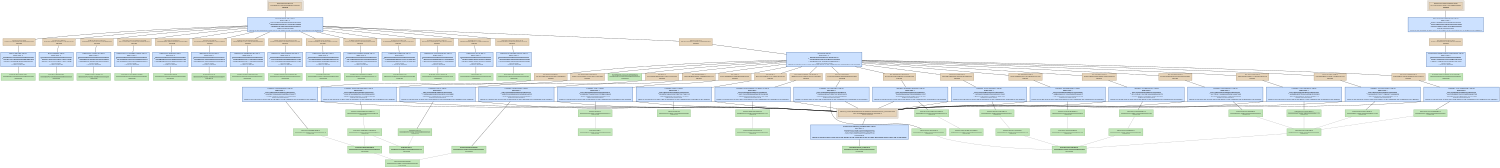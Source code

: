 digraph iNetSim {
   size = "10.000000,8.500000";
   concentrate = false;

   node [ shape = box, style = filled, color = "0.3 0.5 0.6", fillcolor = "0.3 0.2 0.9", fontname = "Monaco", fontsize = "9" ];
   n00001 [ label = "Release/iNetSim.app\n7b29fbf576c2f3878a4386b6570ae052\nMissing", color = "0.1 0.5 0.5", fillcolor = "0.1 0.2 0.9", peripheries = 3 ];
   n00002 [ label = "Contents/Info.plist\n6ec83c726f0e8bbf26d5e9dc8bbcc4f8\nMissing", color = "0.1 0.5 0.5", fillcolor = "0.1 0.2 0.9" ];
   n00003 [ label = "iNetSim.build/Info.plist\n000000004370696600000000000009ae\nUpToDate" ];
   n00004 [ label = "Contents/PkgInfo\nbaf32f71df7b7673cb95217dce718686\nMissing", color = "0.1 0.5 0.5", fillcolor = "0.1 0.2 0.9" ];
   n00005 [ label = "iNetSim.build/PkgInfo\n00000000437069660000000000000008\nUpToDate" ];
   n00006 [ label = "English.lproj/Credits.rtf\n08e8dbe5a1f3a5dc63063c45f04f9a97\nMissing", color = "0.1 0.5 0.5", fillcolor = "0.1 0.2 0.9" ];
   n00007 [ label = "English.lproj/Credits.rtf\n00000000437068a1000000000000026f\nUpToDate" ];
   n00008 [ label = "Resources/Accessibility.strings\ne91a2ad86f5413b704209a8b905e03c7\nMissing", color = "0.1 0.5 0.5", fillcolor = "0.1 0.2 0.9" ];
   n00009 [ label = "iNetSim/Accessibility.strings\n00000000437068a1000000000000004b\nUpToDate" ];
   n00010 [ label = "Resources/Router.tif\n286dd4bde95a9d19c98db92ce88919b0\nMissing", color = "0.1 0.5 0.5", fillcolor = "0.1 0.2 0.9" ];
   n00011 [ label = "iNetSim/Router.tif\n00000000437068a10000000000006dbc\nUpToDate" ];
   n00012 [ label = "Resources/Hub.tif\n4a2b0d4390108670ebba5cc956ad5e73\nMissing", color = "0.1 0.5 0.5", fillcolor = "0.1 0.2 0.9" ];
   n00013 [ label = "iNetSim/Hub.tif\n00000000437068a10000000000006d34\nUpToDate" ];
   n00014 [ label = "English.lproj/MainMenu.nib\n59090feeb96629a17f1d03d00944f4de\nMissing", color = "0.1 0.5 0.5", fillcolor = "0.1 0.2 0.9" ];
   n00015 [ label = "English.lproj/MainMenu.nib\n00000000437068a100000000000000cc\nUpToDate" ];
   n00016 [ label = "English.lproj/MyDocument.nib\n27cf725b594de2ab2db3bad8c5e15d44\nMissing", color = "0.1 0.5 0.5", fillcolor = "0.1 0.2 0.9" ];
   n00017 [ label = "English.lproj/MyDocument.nib\n00000000437068a100000000000000cc\nUpToDate" ];
   n00018 [ label = "Resources/Info.plist\n6e1fd238bbb92c8cdb8a869fb6643781\nMissing", color = "0.1 0.5 0.5", fillcolor = "0.1 0.2 0.9" ];
   n00019 [ label = "iNetSim/Info.plist\n00000000437068a100000000000009e6\nUpToDate" ];
   n00020 [ label = "English.lproj/InfoPlist.strings\n66c72a2ab0abcc6ad72995f64e42d295\nMissing", color = "0.1 0.5 0.5", fillcolor = "0.1 0.2 0.9" ];
   n00021 [ label = "English.lproj/InfoPlist.strings\n00000000437068a1000000000000011c\nUpToDate" ];
   n00022 [ label = "Resources/Switch.tif\n419beed893e4bb20c1424310c22bc560\nMissing", color = "0.1 0.5 0.5", fillcolor = "0.1 0.2 0.9" ];
   n00023 [ label = "iNetSim/Switch.tif\n00000000437068a10000000000006d68\nUpToDate" ];
   n00024 [ label = "Resources/About Panel.tif\n40b74a566dced8f84507917a685ba84c\nMissing", color = "0.1 0.5 0.5", fillcolor = "0.1 0.2 0.9" ];
   n00025 [ label = "iNetSim/About Panel.tif\n00000000437068a10000000000067938\nUpToDate" ];
   n00026 [ label = "Resources/PC.tif\n38f45f378dd97fe082153fb591fbdce4\nMissing", color = "0.1 0.5 0.5", fillcolor = "0.1 0.2 0.9" ];
   n00027 [ label = "iNetSim/PC.tif\n00000000437068a10000000000006d44\nUpToDate" ];
   n00028 [ label = "Resources/iNetSimIcon.icns\na736bf25db6018b9c0b30d3bc025060e\nMissing", color = "0.1 0.5 0.5", fillcolor = "0.1 0.2 0.9" ];
   n00029 [ label = "iNetSim/iNetSimIcon.icns\n00000000437068a1000000000000eac6\nUpToDate" ];
   n00030 [ label = "ppc/MyDocument-22CFB493.o\n4dbe056bc50256465070c00196f7ffa2\nMissing", color = "0.1 0.5 0.5", fillcolor = "0.1 0.2 0.9" ];
   n00031 [ label = "iNetSim/iNetSim_Prefix.pch\n00000000437068a10000000000000091\nUpToDate" ];
   n00032 [ label = "iNetSim_Prefix-diyupvsatonpmzcbatgmcchoioas/iNetSim_Prefix.pch.gch\n296f1a2eaadd6bc8fb8a2e7fe89aac76\nDepsUpdated", color = "0.1 0.5 0.5", fillcolor = "0.1 0.2 0.9", peripheries = 3 ];
   n00033 [ label = "iNetSim/MyDocument.m\n00000000437068a10000000000001d72\nUpToDate" ];
   n00034 [ label = "ppc/DeviceView.o\n1d95cd4d484080f0c249fd9d43ae6277\nMissing", color = "0.1 0.5 0.5", fillcolor = "0.1 0.2 0.9" ];
   n00035 [ label = "iNetSim/DeviceView.m\n00000000437068a10000000000000e6a\nUpToDate" ];
   n00036 [ label = "ppc/TopologyView.o\n77c3ca798b29e7e5f2b7f9c1a96ee882\nMissing", color = "0.1 0.5 0.5", fillcolor = "0.1 0.2 0.9" ];
   n00037 [ label = "iNetSim/TopologyView.m\n00000000437068a1000000000000227d\nUpToDate" ];
   n00038 [ label = "ppc/TopologyController.o\n0a0501508a76dd12a7417282c39024d3\nMissing", color = "0.1 0.5 0.5", fillcolor = "0.1 0.2 0.9" ];
   n00039 [ label = "iNetSim/TopologyController.m\n00000000437068a10000000000006c06\nUpToDate" ];
   n00040 [ label = "ppc/main.o\n9ba1a5b2bfeb6152cc5fb951ff796c97\nMissing", color = "0.1 0.5 0.5", fillcolor = "0.1 0.2 0.9" ];
   n00041 [ label = "iNetSim/main.m\n00000000437068a100000000000000ff\nUpToDate" ];
   n00042 [ label = "ppc/MyDocument.mom\n9660517bd8f4c9354379adb7c6d7909f\nMissing", color = "0.1 0.5 0.5", fillcolor = "0.1 0.2 0.9" ];
   n00043 [ label = "iNetSim/MyDocument.xcdatamodel\n00000000437068a100000000000000aa\nUpToDate" ];
   n00044 [ label = "Resources/MyDocument.mom\n052327c83a67186b11ce5394f870b445\nMissing", color = "0.1 0.5 0.5", fillcolor = "0.1 0.2 0.9", peripheries = 3 ];
   n00045 [ label = "ppc/Link.o\na5f2c9f8dd49000afb8df9a4ad970995\nMissing", color = "0.1 0.5 0.5", fillcolor = "0.1 0.2 0.9" ];
   n00046 [ label = "iNetSim/Link.m\n00000000437068a100000000000001cc\nUpToDate" ];
   n00047 [ label = "ppc/Port.o\nea32848414fb68cd4e274ce32ca89386\nMissing", color = "0.1 0.5 0.5", fillcolor = "0.1 0.2 0.9" ];
   n00048 [ label = "iNetSim/Port.m\n00000000437068a100000000000005cc\nUpToDate" ];
   n00049 [ label = "ppc/TerminalController.o\ndce22ad5039fe3af40a6c5c4347b10f0\nMissing", color = "0.1 0.5 0.5", fillcolor = "0.1 0.2 0.9" ];
   n00050 [ label = "iNetSim/TerminalController.m\n00000000437068a1000000000000207e\nUpToDate" ];
   n00051 [ label = "ppc/OSController.o\n32643e83f8999c8748f9bf90868ab88c\nMissing", color = "0.1 0.5 0.5", fillcolor = "0.1 0.2 0.9" ];
   n00052 [ label = "iNetSim/OSController.m\n00000000437068a10000000000002a05\nUpToDate" ];
   n00053 [ label = "ppc/TerminalView.o\n14bf1398490c7e5cc4270080eb1001a8\nMissing", color = "0.1 0.5 0.5", fillcolor = "0.1 0.2 0.9" ];
   n00054 [ label = "iNetSim/TerminalView.m\n00000000437068a100000000000009c4\nUpToDate" ];
   n00055 [ label = "ppc/IOSController.o\nafb7c89a505afb5c12cad7f33dab7778\nMissing", color = "0.1 0.5 0.5", fillcolor = "0.1 0.2 0.9" ];
   n00056 [ label = "iNetSim/IOSController.m\n00000000437068a1000000000000617d\nUpToDate" ];
   n00057 [ label = "ppc/DOSController.o\n3a0044ccde468e01896ab29f7abb1e92\nMissing", color = "0.1 0.5 0.5", fillcolor = "0.1 0.2 0.9" ];
   n00058 [ label = "iNetSim/DOSController.m\n00000000437068a10000000000004d79\nUpToDate" ];
   n00059 [ label = "ppc/IOSLineConfig.o\n2a078cf6ffd4231883c2260ea6741f75\nMissing", color = "0.1 0.5 0.5", fillcolor = "0.1 0.2 0.9" ];
   n00060 [ label = "iNetSim/IOSLineConfig.m\n00000000437068a1000000000000109d\nUpToDate" ];
   n00061 [ label = "ppc/OSSimulation.o\n497b077a88b14482ed8e10ed31d84583\nMissing", color = "0.1 0.5 0.5", fillcolor = "0.1 0.2 0.9" ];
   n00062 [ label = "iNetSim/OSSimulation.m\n00000000437068a1000000000000c23b\nUpToDate" ];
   n00063 [ label = "ppc/IOSConfigMode.o\n6d50bd43316b7d2ba9a0f1f67631dd15\nMissing", color = "0.1 0.5 0.5", fillcolor = "0.1 0.2 0.9" ];
   n00064 [ label = "iNetSim/IOSConfigMode.m\n00000000437068a10000000000000bff\nUpToDate" ];
   n00065 [ label = "ppc/IOSPrivMode.o\n6378ece6f8c98d20b178a59ea6f2d563\nMissing", color = "0.1 0.5 0.5", fillcolor = "0.1 0.2 0.9" ];
   n00066 [ label = "iNetSim/IOSPrivMode.m\n00000000437068a10000000000000c55\nUpToDate" ];
   n00067 [ label = "MacOS/iNetSim\nad54eaa6f2f4c130eb8265beb49b5e71\nMissing", color = "0.1 0.5 0.5", fillcolor = "0.1 0.2 0.9" ];
   n00068 [ label = "Frameworks/Cocoa.framework[C]\n0000000042a5aa9500000000000000cc\nUpToDate" ];
   n00069 [ label = "iNetSim/MyDocument.h\n00000000437068a1000000000000036c\nUpToDate" ];
   n00070 [ label = "iNetSim/DeviceView.h\n00000000437068a10000000000000249\nUpToDate" ];
   n00071 [ label = "iNetSim/TopologyView.h\n00000000437068a100000000000004b7\nUpToDate" ];
   n00072 [ label = "iNetSim/TopologyController.h\n00000000437068a10000000000000971\nUpToDate" ];
   n00073 [ label = "iNetSim/Link.h\n00000000437068a100000000000000ca\nUpToDate" ];
   n00074 [ label = "iNetSim/Port.h\n00000000437068a10000000000000137\nUpToDate" ];
   n00075 [ label = "iNetSim/TerminalController.h\n00000000437068a100000000000003bf\nUpToDate" ];
   n00076 [ label = "iNetSim/OSController.h\n00000000437068a1000000000000080b\nUpToDate" ];
   n00077 [ label = "iNetSim/TerminalView.h\n00000000437068a1000000000000016b\nUpToDate" ];
   n00078 [ label = "iNetSim/IOSController.h\n00000000437068a10000000000000bcb\nUpToDate" ];
   n00079 [ label = "iNetSim/DOSController.h\n00000000437068a100000000000001f0\nUpToDate" ];
   n00080 [ label = "iNetSim/OSSimulation.h\n00000000437068a100000000000003bc\nUpToDate" ];

   node [ shape = box, style = "filled,bold", color = "0.7 0.5 0.7", fillcolor = "0.7 0.2 1.0", fontname = "Monaco", fontsize = "9" ];
   c00001 [ label = "PBXCp Info.plist <wt:0>\nwaitCount: 0\n000000004370696600000000000009ae\n^ 6ec83c722c7ee2d926d5e9dc8bbccd56\n= 6ec83c726f0e8bbf26d5e9dc8bbcc4f8\nNeedsToRun\n1 output is missing", color = "0.6 0.5 0.7", fillcolor = "0.6 0.2 1.0" ];
   c00002 [ label = "PBXCp PkgInfo <wt:0>\nwaitCount: 0\n00000000000000000000000000000000\n^ baf32f71df7b7673cb95217dce718686\n= baf32f71df7b7673cb95217dce718686\nNeedsToRun\n1 output is missing", color = "0.6 0.5 0.7", fillcolor = "0.6 0.2 1.0" ];
   c00003 [ label = "CpResource Credits.rtf <wt:2>\nwaitCount: 0\n00000000000000000000000000000000\n^ 08e8dbe5a1f3a5dc63063c45f04f9a97\n= 08e8dbe5a1f3a5dc63063c45f04f9a97\nNeedsToRun\n1 output is missing", color = "0.6 0.5 0.7", fillcolor = "0.6 0.2 1.0" ];
   c00004 [ label = "CpResource Accessibility.strings <wt:2>\nwaitCount: 0\n00000000000000000000000000000000\n^ e91a2ad86f5413b704209a8b905e03c7\n= e91a2ad86f5413b704209a8b905e03c7\nNeedsToRun\n1 output is missing", color = "0.6 0.5 0.7", fillcolor = "0.6 0.2 1.0" ];
   c00005 [ label = "CpResource Router.tif <wt:2>\nwaitCount: 0\n00000000000000000000000000000000\n^ 286dd4bde95a9d19c98db92ce88919b0\n= 286dd4bde95a9d19c98db92ce88919b0\nNeedsToRun\n1 output is missing", color = "0.6 0.5 0.7", fillcolor = "0.6 0.2 1.0" ];
   c00006 [ label = "CpResource Hub.tif <wt:2>\nwaitCount: 0\n00000000000000000000000000000000\n^ 4a2b0d4390108670ebba5cc956ad5e73\n= 4a2b0d4390108670ebba5cc956ad5e73\nNeedsToRun\n1 output is missing", color = "0.6 0.5 0.7", fillcolor = "0.6 0.2 1.0" ];
   c00007 [ label = "CpResource MainMenu.nib <wt:2>\nwaitCount: 0\n00000000000000000000000000000000\n^ 59090feeb96629a17f1d03d00944f4de\n= 59090feeb96629a17f1d03d00944f4de\nNeedsToRun\n1 output is missing", color = "0.6 0.5 0.7", fillcolor = "0.6 0.2 1.0" ];
   c00008 [ label = "CpResource MyDocument.nib <wt:2>\nwaitCount: 0\n00000000000000000000000000000000\n^ 27cf725b594de2ab2db3bad8c5e15d44\n= 27cf725b594de2ab2db3bad8c5e15d44\nNeedsToRun\n1 output is missing", color = "0.6 0.5 0.7", fillcolor = "0.6 0.2 1.0" ];
   c00009 [ label = "CpResource Info.plist <wt:2>\nwaitCount: 0\n00000000000000000000000000000000\n^ 6e1fd238bbb92c8cdb8a869fb6643781\n= 6e1fd238bbb92c8cdb8a869fb6643781\nNeedsToRun\n1 output is missing", color = "0.6 0.5 0.7", fillcolor = "0.6 0.2 1.0" ];
   c00010 [ label = "CpResource InfoPlist.strings <wt:2>\nwaitCount: 0\n00000000000000000000000000000000\n^ 66c72a2ab0abcc6ad72995f64e42d295\n= 66c72a2ab0abcc6ad72995f64e42d295\nNeedsToRun\n1 output is missing", color = "0.6 0.5 0.7", fillcolor = "0.6 0.2 1.0" ];
   c00011 [ label = "CpResource Switch.tif <wt:2>\nwaitCount: 0\n00000000000000000000000000000000\n^ 419beed893e4bb20c1424310c22bc560\n= 419beed893e4bb20c1424310c22bc560\nNeedsToRun\n1 output is missing", color = "0.6 0.5 0.7", fillcolor = "0.6 0.2 1.0" ];
   c00012 [ label = "CpResource \"About Panel.tif\" <wt:2>\nwaitCount: 0\n00000000000000000000000000000000\n^ 40b74a566dced8f84507917a685ba84c\n= 40b74a566dced8f84507917a685ba84c\nNeedsToRun\n1 output is missing", color = "0.6 0.5 0.7", fillcolor = "0.6 0.2 1.0" ];
   c00013 [ label = "CpResource PC.tif <wt:2>\nwaitCount: 0\n00000000000000000000000000000000\n^ 38f45f378dd97fe082153fb591fbdce4\n= 38f45f378dd97fe082153fb591fbdce4\nNeedsToRun\n1 output is missing", color = "0.6 0.5 0.7", fillcolor = "0.6 0.2 1.0" ];
   c00014 [ label = "CpResource iNetSimIcon.icns <wt:2>\nwaitCount: 0\n00000000000000000000000000000000\n^ a736bf25db6018b9c0b30d3bc025060e\n= a736bf25db6018b9c0b30d3bc025060e\nNeedsToRun\n1 output is missing", color = "0.6 0.5 0.7", fillcolor = "0.6 0.2 1.0" ];
   c00015 [ label = "CompileC MyDocument-22CFB493.o <wt:4>\nwaitCount: 1\n296f1a2eaadd6bc8fb8a2e7fe89ab268\n^ 64d11f456fdf3d8eabfaee7e7e6d4dca\n= 4dbe056bc50256465070c00196f7ffa2\nIndirectlyNeedsToRun\nNeeds to run because at least one of the inputs to the command are scheduled to be updated.", color = "0.6 0.5 0.7", fillcolor = "0.6 0.2 1.0" ];
   c00016 [ label = "ProcessPCH iNetSim_Prefix.pch.gch <wt:3>\nwaitCount: 0\n00000000437068a10000000000000091\n^ 296f1a2ee9ad0369fb8a2e7fe89aace7\n= 296f1a2eaadd6bc8fb8a2e7fe89aac76\nNeedsToRun\nNeeds to run because at least one of the outputs of the command is has an older timestamp than at least one of the inputs.", color = "0.6 0.5 0.7", fillcolor = "0.6 0.2 1.0" ];
   c00017 [ label = "CompileC DeviceView.o <wt:4>\nwaitCount: 1\n296f1a2eaadd6bc8fb8a2e7fe89aa055\n^ 34fad763e29deb3839c3d3e2ab34c222\n= 1d95cd4d484080f0c249fd9d43ae6277\nIndirectlyNeedsToRun\nNeeds to run because at least one of the inputs to the command are scheduled to be updated.", color = "0.6 0.5 0.7", fillcolor = "0.6 0.2 1.0" ];
   c00018 [ label = "CompileC TopologyView.o <wt:4>\nwaitCount: 1\n296f1a2ee9ad0369fb8a2e7fe89a88f5\n^ 5eacd0576284e48c093dd7be41f46077\n= 77c3ca798b29e7e5f2b7f9c1a96ee882\nIndirectlyNeedsToRun\nNeeds to run because at least one of the inputs to the command are scheduled to be updated.", color = "0.6 0.5 0.7", fillcolor = "0.6 0.2 1.0" ];
   c00019 [ label = "CompileC TopologyController.o <wt:4>\nwaitCount: 1\n296f1a2ee9ad0369fb8a2e7fe89acec8\n^ 236a1b7e63dbde7b5ccb5cfd2b0aea1b\n= 0a0501508a76dd12a7417282c39024d3\nIndirectlyNeedsToRun\nNeeds to run because at least one of the inputs to the command are scheduled to be updated.", color = "0.6 0.5 0.7", fillcolor = "0.6 0.2 1.0" ];
   c00020 [ label = "CompileC main.o <wt:4>\nwaitCount: 1\n296f1a2ee9ad0369fb8a2e7fe89aac89\n^ b2cebf9c5646623b37d5972e17e3c01e\n= 9ba1a5b2bfeb6152cc5fb951ff796c97\nIndirectlyNeedsToRun\nNeeds to run because at least one of the inputs to the command are scheduled to be updated.", color = "0.6 0.5 0.7", fillcolor = "0.6 0.2 1.0" ];
   c00021 [ label = "DataModelCompile MyDocument.mom <wt:4>\nwaitCount: 0\n00000000437068a100000000000000aa\n^ 9660517b9b84a1944379adb7c6d79035\n= 9660517bd8f4c9354379adb7c6d7909f\nNeedsToRun\n1 output is missing", color = "0.6 0.5 0.7", fillcolor = "0.6 0.2 1.0" ];
   c00022 [ label = "PBXCp MyDocument.mom <wt:4>\nwaitCount: 1\n9660517bd8f4c9354379adb7c6d7909f\n^ 934376b3e293d15e52b7fe233ea724da\n= 052327c83a67186b11ce5394f870b445\nIndirectlyNeedsToRun\nNeeds to run because at least one of the inputs to the command are scheduled to be updated.", color = "0.6 0.5 0.7", fillcolor = "0.6 0.2 1.0" ];
   c00023 [ label = "CompileC Link.o <wt:4>\nwaitCount: 1\n296f1a2eaadd6bc8fb8a2e7fe89aad70\n^ 8c9dd3d677946bc20007d7db450da4e5\n= a5f2c9f8dd49000afb8df9a4ad970995\nIndirectlyNeedsToRun\nNeeds to run because at least one of the inputs to the command are scheduled to be updated.", color = "0.6 0.5 0.7", fillcolor = "0.6 0.2 1.0" ];
   c00024 [ label = "CompileC Port.o <wt:4>\nwaitCount: 1\n296f1a2eaadd6bc8fb8a2e7fe89aa88d\n^ c35d9eaabe260305b5ad629cc4323b0b\n= ea32848414fb68cd4e274ce32ca89386\nIndirectlyNeedsToRun\nNeeds to run because at least one of the inputs to the command are scheduled to be updated.", color = "0.6 0.5 0.7", fillcolor = "0.6 0.2 1.0" ];
   c00025 [ label = "CompileC TerminalController.o <wt:4>\nwaitCount: 1\n296f1a2eaadd6bc8fb8a2e7fe89a8fb7\n^ f58d30fba9428867bb2cebbbdce19f47\n= dce22ad5039fe3af40a6c5c4347b10f0\nIndirectlyNeedsToRun\nNeeds to run because at least one of the inputs to the command are scheduled to be updated.", color = "0.6 0.5 0.7", fillcolor = "0.6 0.2 1.0" ];
   c00026 [ label = "CompileC OSController.o <wt:4>\nwaitCount: 1\n296f1a2eaadd6bc8fb8a2e7fe89a8e78\n^ 1b0b24ad5244f74fb37391ef6e1036f4\n= 32643e83f8999c8748f9bf90868ab88c\nIndirectlyNeedsToRun\nNeeds to run because at least one of the inputs to the command are scheduled to be updated.", color = "0.6 0.5 0.7", fillcolor = "0.6 0.2 1.0" ];
   c00027 [ label = "CompileC TerminalView.o <wt:4>\nwaitCount: 1\n296f1a2eaadd6bc8fb8a2e7fe89aa4d9\n^ 3dd009b6e3d115943fad2eff038aa571\n= 14bf1398490c7e5cc4270080eb1001a8\nIndirectlyNeedsToRun\nNeeds to run because at least one of the inputs to the command are scheduled to be updated.", color = "0.6 0.5 0.7", fillcolor = "0.6 0.2 1.0" ];
   c00028 [ label = "CompileC IOSController.o <wt:4>\nwaitCount: 1\n296f1a2ee9ad0369fb8a2e7fe89acecb\n^ 86d8d2b4b9f7f835e940f98cd531b9b3\n= afb7c89a505afb5c12cad7f33dab7778\nIndirectlyNeedsToRun\nNeeds to run because at least one of the inputs to the command are scheduled to be updated.", color = "0.6 0.5 0.7", fillcolor = "0.6 0.2 1.0" ];
   c00029 [ label = "CompileC DOSController.o <wt:4>\nwaitCount: 1\n296f1a2ee9ad0369fb8a2e7fe89ae8f4\n^ 136f5ee237eb8d6872e09ce09221f666\n= 3a0044ccde468e01896ab29f7abb1e92\nIndirectlyNeedsToRun\nNeeds to run because at least one of the inputs to the command are scheduled to be updated.", color = "0.6 0.5 0.7", fillcolor = "0.6 0.2 1.0" ];
   c00030 [ label = "CompileC IOSLineConfig.o <wt:4>\nwaitCount: 1\n296f1a2ee9ad0369fb8a2e7fe89abf2b\n^ 036896d816792071784808714eeea05e\n= 2a078cf6ffd4231883c2260ea6741f75\nIndirectlyNeedsToRun\nNeeds to run because at least one of the inputs to the command are scheduled to be updated.", color = "0.6 0.5 0.7", fillcolor = "0.6 0.2 1.0" ];
   c00031 [ label = "CompileC OSSimulation.o <wt:4>\nwaitCount: 1\n296f1a2ee9ad0369fb8a2e7fe89a65fa\n^ 60141d54611c47eb16043e92d9422079\n= 497b077a88b14482ed8e10ed31d84583\nIndirectlyNeedsToRun\nNeeds to run because at least one of the inputs to the command are scheduled to be updated.", color = "0.6 0.5 0.7", fillcolor = "0.6 0.2 1.0" ];
   c00032 [ label = "CompileC IOSConfigMode.o <wt:4>\nwaitCount: 1\n296f1a2ee9ad0369fb8a2e7fe89aa449\n^ 443fa76dd8c67e42522adf899eab795c\n= 6d50bd43316b7d2ba9a0f1f67631dd15\nIndirectlyNeedsToRun\nNeeds to run because at least one of the inputs to the command are scheduled to be updated.", color = "0.6 0.5 0.7", fillcolor = "0.6 0.2 1.0" ];
   c00033 [ label = "CompileC IOSPrivMode.o <wt:4>\nwaitCount: 1\n296f1a2ee9ad0369fb8a2e7fe89aa3e3\n^ 4a17f6c811648e494af28be14e687680\n= 6378ece6f8c98d20b178a59ea6f2d563\nIndirectlyNeedsToRun\nNeeds to run because at least one of the inputs to the command are scheduled to be updated.", color = "0.6 0.5 0.7", fillcolor = "0.6 0.2 1.0" ];
   c00034 [ label = "Ld iNetSim <wt:4>\nwaitCount: 16\nfb56ba703a30acf99f76c7fa987f3572\n^ 560250d6c8c46dc974f4a2442ce46b03\n= ad54eaa6f2f4c130eb8265beb49b5e71\nIndirectlyNeedsToRun\nNeeds to run because at least one of the inputs to the command are scheduled to be updated.", color = "0.6 0.5 0.7", fillcolor = "0.6 0.2 1.0" ];
   c00035 [ label = "Touch iNetSim.app <wt:7>\nwaitCount: 15\n122b105db6c6be93db3da4b1e04e39d4\n^ 6902eba8c0044d14517e2207b744d986\n= 7b29fbf576c2f3878a4386b6570ae052\nIndirectlyNeedsToRun\nNeeds to run because at least one of the inputs to the command are scheduled to be updated.", color = "0.6 0.5 0.7", fillcolor = "0.6 0.2 1.0" ];

   edge [ style = solid, color = black, arrowhead = none, arrowtail = normal ];
   n00001 -> { c00035 };
   n00002 -> { c00001 };
   n00004 -> { c00002 };
   n00006 -> { c00003 };
   n00008 -> { c00004 };
   n00010 -> { c00005 };
   n00012 -> { c00006 };
   n00014 -> { c00007 };
   n00016 -> { c00008 };
   n00018 -> { c00009 };
   n00020 -> { c00010 };
   n00022 -> { c00011 };
   n00024 -> { c00012 };
   n00026 -> { c00013 };
   n00028 -> { c00014 };
   n00030 -> { c00015 };
   n00032 -> { c00016 };
   n00034 -> { c00017 };
   n00036 -> { c00018 };
   n00038 -> { c00019 };
   n00040 -> { c00020 };
   n00042 -> { c00021 };
   n00044 -> { c00022 };
   n00045 -> { c00023 };
   n00047 -> { c00024 };
   n00049 -> { c00025 };
   n00051 -> { c00026 };
   n00053 -> { c00027 };
   n00055 -> { c00028 };
   n00057 -> { c00029 };
   n00059 -> { c00030 };
   n00061 -> { c00031 };
   n00063 -> { c00032 };
   n00065 -> { c00033 };
   n00067 -> { c00034 };
   c00001 -> { n00003 };
   c00002 -> { n00005 n00005 };
   c00003 -> { n00007 n00007 };
   c00004 -> { n00009 n00009 };
   c00005 -> { n00011 n00011 };
   c00006 -> { n00013 n00013 };
   c00007 -> { n00015 n00015 };
   c00008 -> { n00017 n00017 };
   c00009 -> { n00019 n00019 };
   c00010 -> { n00021 n00021 };
   c00011 -> { n00023 n00023 };
   c00012 -> { n00025 n00025 };
   c00013 -> { n00027 n00027 };
   c00014 -> { n00029 n00029 };
   c00015 -> { n00032 n00033 };
   c00016 -> { n00031 };
   c00017 -> { n00032 n00035 };
   c00018 -> { n00032 n00037 };
   c00019 -> { n00032 n00039 };
   c00020 -> { n00032 n00041 };
   c00021 -> { n00043 };
   c00022 -> { n00042 };
   c00023 -> { n00032 n00046 };
   c00024 -> { n00032 n00048 };
   c00025 -> { n00032 n00050 };
   c00026 -> { n00032 n00052 };
   c00027 -> { n00032 n00054 };
   c00028 -> { n00032 n00056 };
   c00029 -> { n00032 n00058 };
   c00030 -> { n00032 n00060 };
   c00031 -> { n00032 n00062 };
   c00032 -> { n00032 n00064 };
   c00033 -> { n00032 n00066 };
   c00034 -> { n00030 n00034 n00036 n00038 n00040 n00045 n00047 n00049 n00051 n00053 n00055 n00057 n00059 n00061 n00063 n00065 n00068 };
   c00035 -> { n00002 n00004 n00006 n00008 n00010 n00012 n00014 n00016 n00018 n00020 n00022 n00024 n00026 n00028 n00067 };

   edge [ style = solid, color = gray60, arrowhead = none, arrowtail = normal ];
   n00033 -> { n00069 };
   n00035 -> { n00070 };
   n00037 -> { n00071 };
   n00039 -> { n00072 };
   n00046 -> { n00073 };
   n00048 -> { n00074 };
   n00050 -> { n00075 };
   n00052 -> { n00076 };
   n00054 -> { n00077 };
   n00056 -> { n00078 };
   n00058 -> { n00079 };
   n00060 -> { n00078 };
   n00062 -> { n00080 };
   n00064 -> { n00078 };
   n00066 -> { n00078 };
   n00071 -> { n00070 };
   n00072 -> { n00071 n00074 };
   n00078 -> { n00076 };
   n00079 -> { n00076 };
   n00080 -> { n00076 };
}
